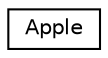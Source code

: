 digraph "Representação gráfica da hiearquia da classe"
{
  edge [fontname="Helvetica",fontsize="10",labelfontname="Helvetica",labelfontsize="10"];
  node [fontname="Helvetica",fontsize="10",shape=record];
  rankdir="LR";
  Node0 [label="Apple",height=0.2,width=0.4,color="black", fillcolor="white", style="filled",URL="$de/db6/classApple.html",tooltip="Classe que controla todas as informações da maçã. "];
}
